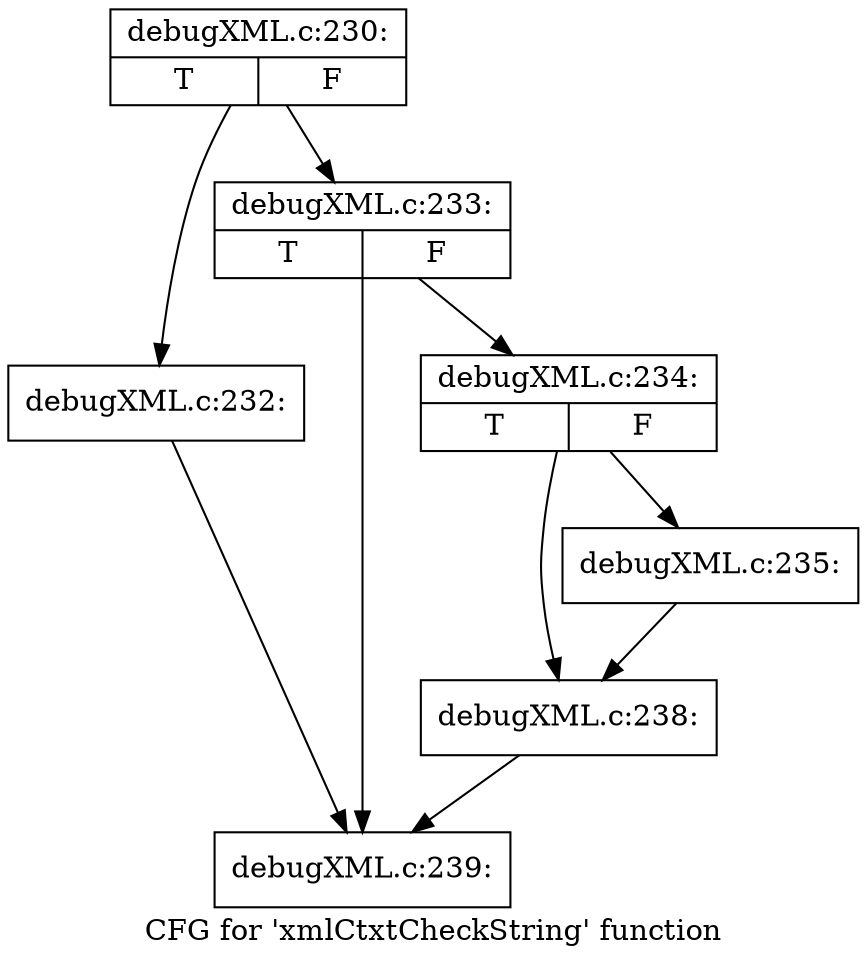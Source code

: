 digraph "CFG for 'xmlCtxtCheckString' function" {
	label="CFG for 'xmlCtxtCheckString' function";

	Node0x4acee60 [shape=record,label="{debugXML.c:230:|{<s0>T|<s1>F}}"];
	Node0x4acee60 -> Node0x4acf150;
	Node0x4acee60 -> Node0x4acf1a0;
	Node0x4acf150 [shape=record,label="{debugXML.c:232:}"];
	Node0x4acf150 -> Node0x4ad7750;
	Node0x4acf1a0 [shape=record,label="{debugXML.c:233:|{<s0>T|<s1>F}}"];
	Node0x4acf1a0 -> Node0x4ad7700;
	Node0x4acf1a0 -> Node0x4ad7750;
	Node0x4ad7700 [shape=record,label="{debugXML.c:234:|{<s0>T|<s1>F}}"];
	Node0x4ad7700 -> Node0x4ad7bd0;
	Node0x4ad7700 -> Node0x4ad7b80;
	Node0x4ad7b80 [shape=record,label="{debugXML.c:235:}"];
	Node0x4ad7b80 -> Node0x4ad7bd0;
	Node0x4ad7bd0 [shape=record,label="{debugXML.c:238:}"];
	Node0x4ad7bd0 -> Node0x4ad7750;
	Node0x4ad7750 [shape=record,label="{debugXML.c:239:}"];
}
